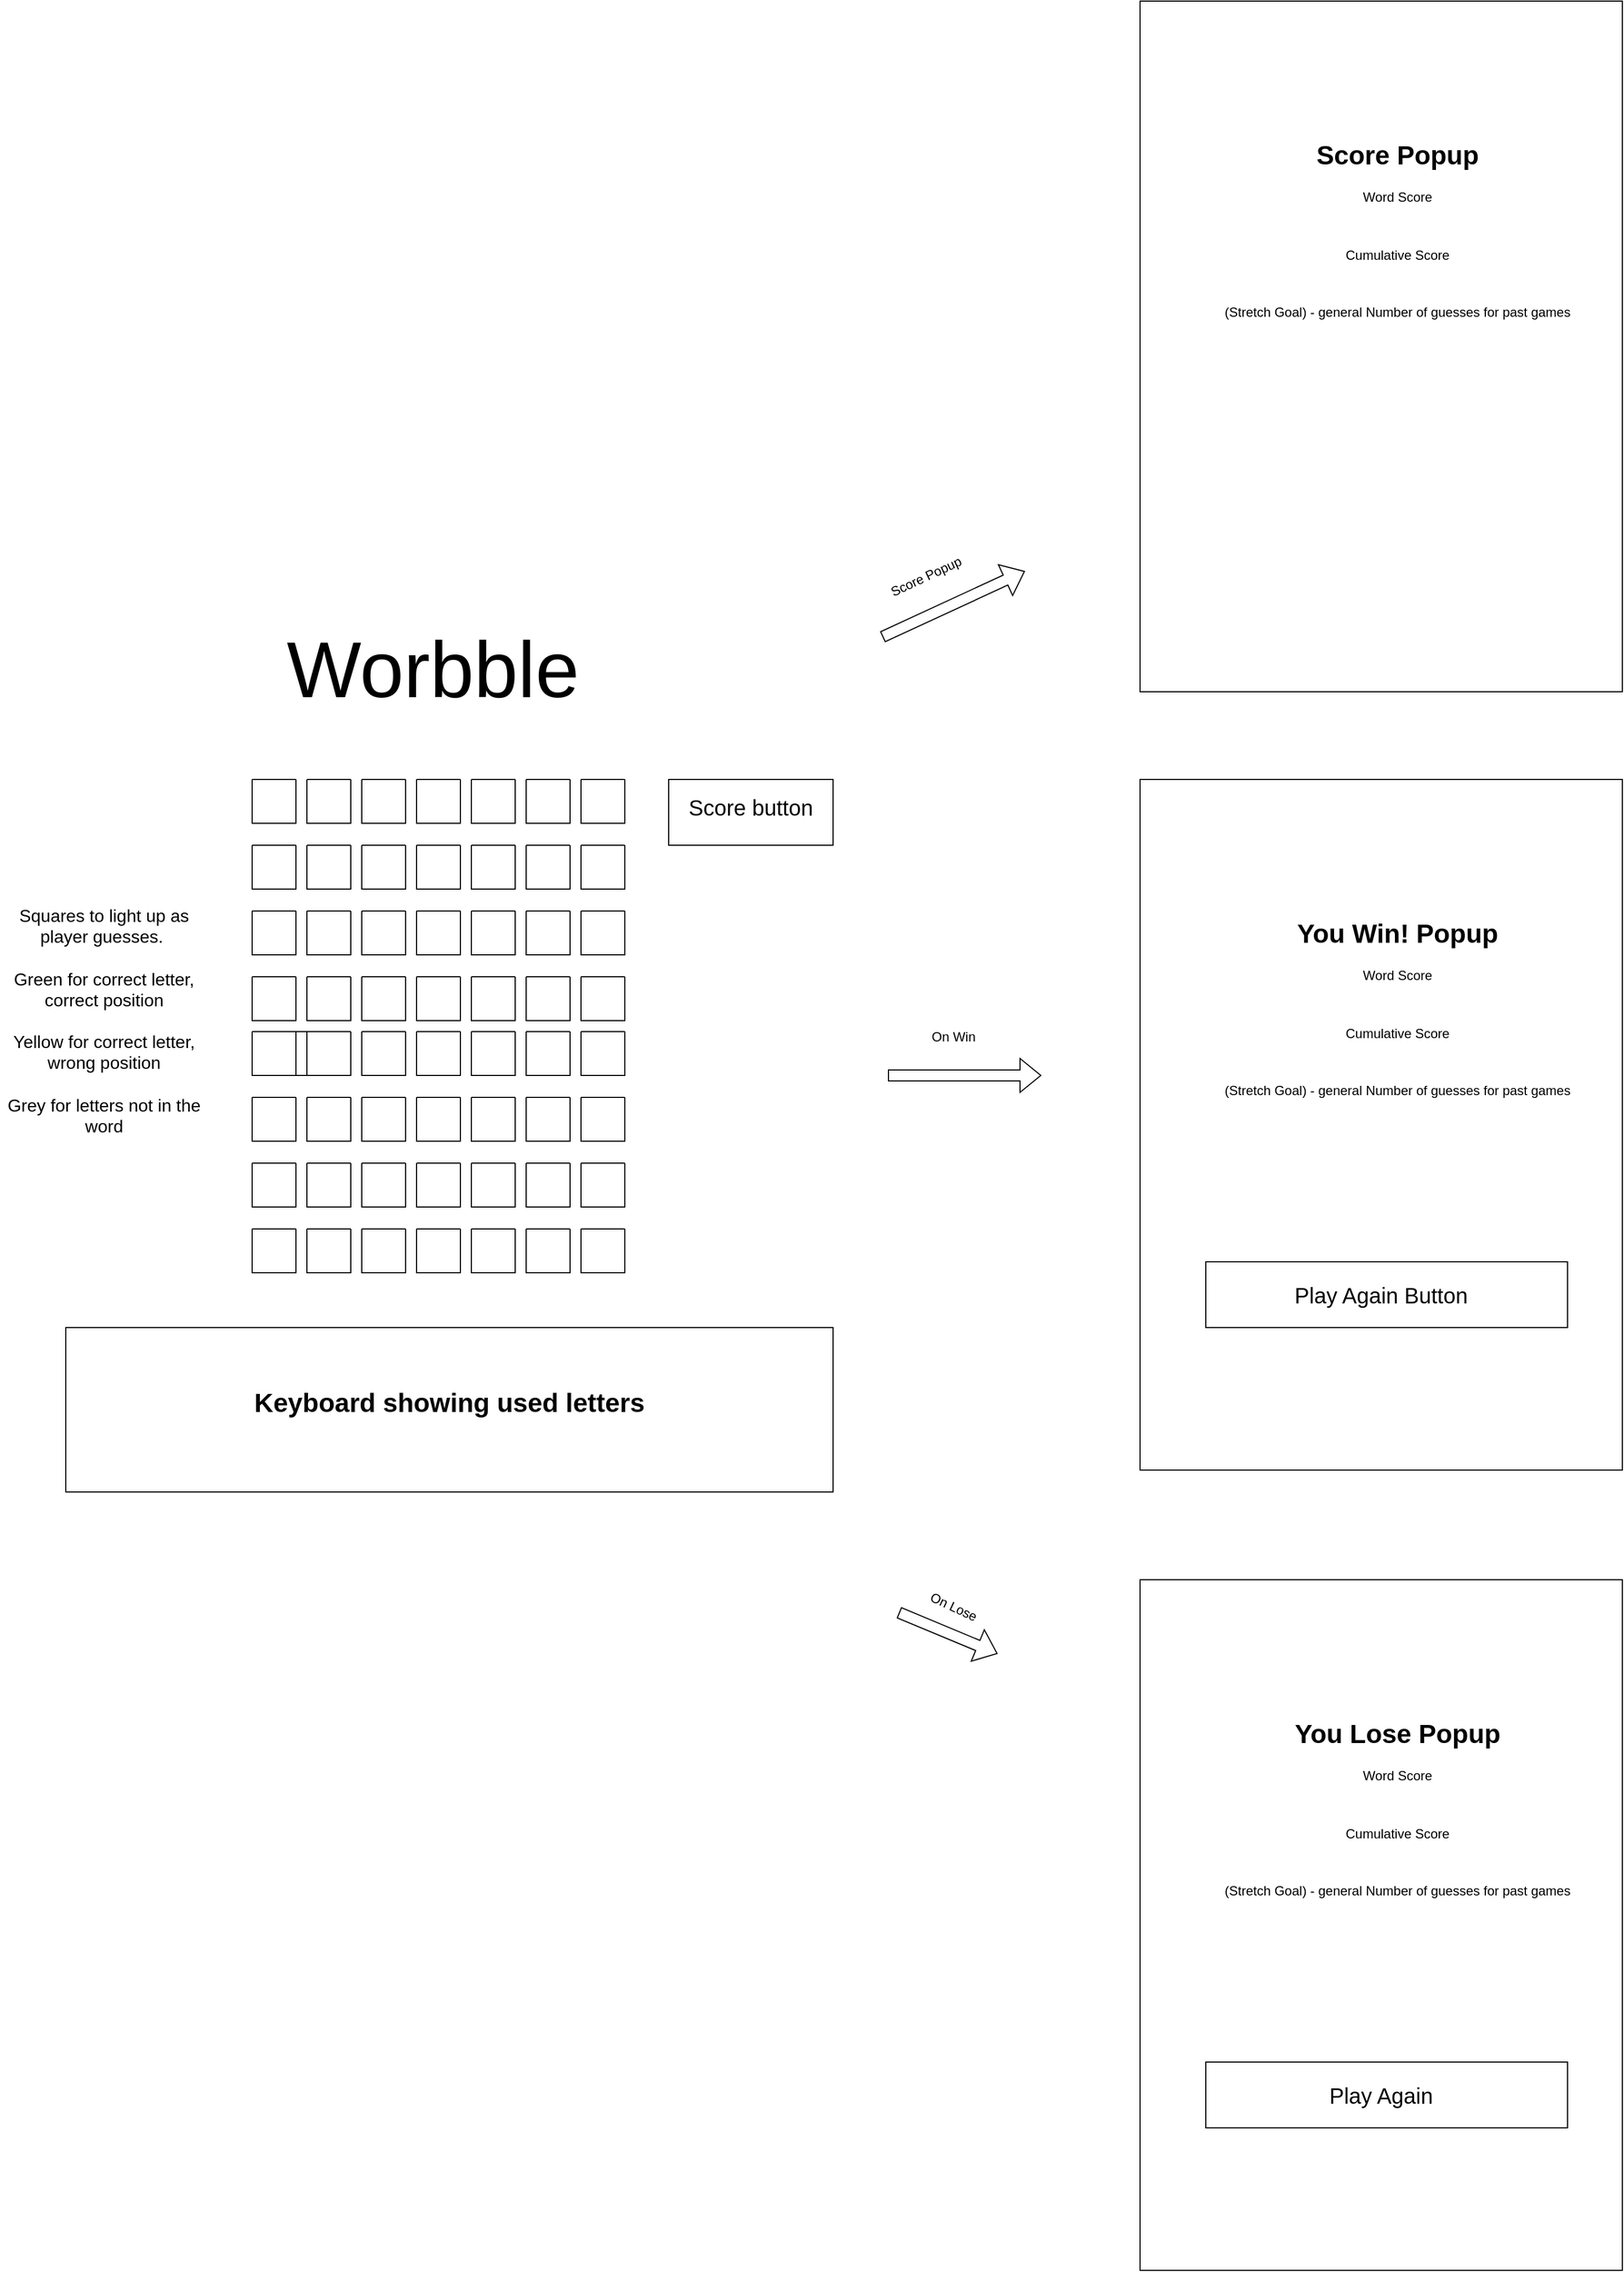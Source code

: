 <mxfile>
    <diagram name="Page-1" id="uUqCSn_Lq-EMmtzQwjFs">
        <mxGraphModel dx="866" dy="787" grid="1" gridSize="10" guides="1" tooltips="1" connect="1" arrows="1" fold="1" page="1" pageScale="1" pageWidth="3300" pageHeight="4681" math="0" shadow="0">
            <root>
                <mxCell id="0"/>
                <mxCell id="1" parent="0"/>
                <mxCell id="7fdUrXc_mTo3HhQvjROb-1" value="" style="swimlane;startSize=0;" parent="1" vertex="1">
                    <mxGeometry x="500" y="1160" width="40" height="40" as="geometry"/>
                </mxCell>
                <mxCell id="7fdUrXc_mTo3HhQvjROb-2" value="" style="swimlane;startSize=0;" parent="1" vertex="1">
                    <mxGeometry x="500" y="1160" width="40" height="40" as="geometry"/>
                </mxCell>
                <mxCell id="7fdUrXc_mTo3HhQvjROb-7" value="" style="swimlane;startSize=0;" parent="1" vertex="1">
                    <mxGeometry x="600" y="1160" width="40" height="40" as="geometry"/>
                </mxCell>
                <mxCell id="7fdUrXc_mTo3HhQvjROb-8" value="" style="swimlane;startSize=0;" parent="1" vertex="1">
                    <mxGeometry x="550" y="1160" width="40" height="40" as="geometry"/>
                </mxCell>
                <mxCell id="7fdUrXc_mTo3HhQvjROb-14" value="" style="swimlane;startSize=0;" parent="1" vertex="1">
                    <mxGeometry x="500" y="1160" width="40" height="40" as="geometry"/>
                </mxCell>
                <mxCell id="7fdUrXc_mTo3HhQvjROb-15" value="" style="swimlane;startSize=0;" parent="1" vertex="1">
                    <mxGeometry x="500" y="1160" width="40" height="40" as="geometry"/>
                </mxCell>
                <mxCell id="7fdUrXc_mTo3HhQvjROb-16" value="" style="swimlane;startSize=0;" parent="1" vertex="1">
                    <mxGeometry x="600" y="1160" width="40" height="40" as="geometry"/>
                </mxCell>
                <mxCell id="7fdUrXc_mTo3HhQvjROb-17" value="" style="swimlane;startSize=0;" parent="1" vertex="1">
                    <mxGeometry x="550" y="1160" width="40" height="40" as="geometry"/>
                </mxCell>
                <mxCell id="7fdUrXc_mTo3HhQvjROb-18" value="" style="swimlane;startSize=0;" parent="1" vertex="1">
                    <mxGeometry x="650" y="1160" width="40" height="40" as="geometry"/>
                </mxCell>
                <mxCell id="7fdUrXc_mTo3HhQvjROb-19" value="" style="swimlane;startSize=0;" parent="1" vertex="1">
                    <mxGeometry x="650" y="1160" width="40" height="40" as="geometry"/>
                </mxCell>
                <mxCell id="7fdUrXc_mTo3HhQvjROb-20" value="" style="swimlane;startSize=0;" parent="1" vertex="1">
                    <mxGeometry x="750" y="1160" width="40" height="40" as="geometry"/>
                </mxCell>
                <mxCell id="7fdUrXc_mTo3HhQvjROb-21" value="" style="swimlane;startSize=0;" parent="1" vertex="1">
                    <mxGeometry x="700" y="1160" width="40" height="40" as="geometry"/>
                </mxCell>
                <mxCell id="7fdUrXc_mTo3HhQvjROb-24" value="" style="swimlane;startSize=0;" parent="1" vertex="1">
                    <mxGeometry x="500" y="1160" width="40" height="40" as="geometry"/>
                </mxCell>
                <mxCell id="7fdUrXc_mTo3HhQvjROb-25" value="" style="swimlane;startSize=0;" parent="1" vertex="1">
                    <mxGeometry x="500" y="1160" width="40" height="40" as="geometry"/>
                </mxCell>
                <mxCell id="7fdUrXc_mTo3HhQvjROb-26" value="" style="swimlane;startSize=0;" parent="1" vertex="1">
                    <mxGeometry x="600" y="1160" width="40" height="40" as="geometry"/>
                </mxCell>
                <mxCell id="7fdUrXc_mTo3HhQvjROb-27" value="" style="swimlane;startSize=0;" parent="1" vertex="1">
                    <mxGeometry x="550" y="1160" width="40" height="40" as="geometry"/>
                </mxCell>
                <mxCell id="7fdUrXc_mTo3HhQvjROb-28" value="" style="swimlane;startSize=0;" parent="1" vertex="1">
                    <mxGeometry x="500" y="1160" width="40" height="40" as="geometry"/>
                </mxCell>
                <mxCell id="7fdUrXc_mTo3HhQvjROb-29" value="" style="swimlane;startSize=0;" parent="1" vertex="1">
                    <mxGeometry x="500" y="1160" width="40" height="40" as="geometry"/>
                </mxCell>
                <mxCell id="7fdUrXc_mTo3HhQvjROb-30" value="" style="swimlane;startSize=0;" parent="1" vertex="1">
                    <mxGeometry x="600" y="1160" width="40" height="40" as="geometry"/>
                </mxCell>
                <mxCell id="7fdUrXc_mTo3HhQvjROb-31" value="" style="swimlane;startSize=0;" parent="1" vertex="1">
                    <mxGeometry x="550" y="1160" width="40" height="40" as="geometry"/>
                </mxCell>
                <mxCell id="7fdUrXc_mTo3HhQvjROb-32" value="" style="swimlane;startSize=0;" parent="1" vertex="1">
                    <mxGeometry x="650" y="1160" width="40" height="40" as="geometry"/>
                </mxCell>
                <mxCell id="7fdUrXc_mTo3HhQvjROb-33" value="" style="swimlane;startSize=0;" parent="1" vertex="1">
                    <mxGeometry x="650" y="1160" width="40" height="40" as="geometry"/>
                </mxCell>
                <mxCell id="7fdUrXc_mTo3HhQvjROb-34" value="" style="swimlane;startSize=0;" parent="1" vertex="1">
                    <mxGeometry x="750" y="1160" width="40" height="40" as="geometry"/>
                </mxCell>
                <mxCell id="7fdUrXc_mTo3HhQvjROb-35" value="" style="swimlane;startSize=0;" parent="1" vertex="1">
                    <mxGeometry x="700" y="1160" width="40" height="40" as="geometry"/>
                </mxCell>
                <mxCell id="7fdUrXc_mTo3HhQvjROb-37" value="" style="swimlane;startSize=0;" parent="1" vertex="1">
                    <mxGeometry x="800" y="1160" width="40" height="40" as="geometry"/>
                </mxCell>
                <mxCell id="7fdUrXc_mTo3HhQvjROb-38" value="" style="swimlane;startSize=0;" parent="1" vertex="1">
                    <mxGeometry x="500" y="1220" width="40" height="40" as="geometry"/>
                </mxCell>
                <mxCell id="7fdUrXc_mTo3HhQvjROb-39" value="" style="swimlane;startSize=0;" parent="1" vertex="1">
                    <mxGeometry x="500" y="1220" width="40" height="40" as="geometry"/>
                </mxCell>
                <mxCell id="7fdUrXc_mTo3HhQvjROb-40" value="" style="swimlane;startSize=0;" parent="1" vertex="1">
                    <mxGeometry x="600" y="1220" width="40" height="40" as="geometry"/>
                </mxCell>
                <mxCell id="7fdUrXc_mTo3HhQvjROb-41" value="" style="swimlane;startSize=0;" parent="1" vertex="1">
                    <mxGeometry x="550" y="1220" width="40" height="40" as="geometry"/>
                </mxCell>
                <mxCell id="7fdUrXc_mTo3HhQvjROb-42" value="" style="swimlane;startSize=0;" parent="1" vertex="1">
                    <mxGeometry x="500" y="1220" width="40" height="40" as="geometry"/>
                </mxCell>
                <mxCell id="7fdUrXc_mTo3HhQvjROb-43" value="" style="swimlane;startSize=0;" parent="1" vertex="1">
                    <mxGeometry x="500" y="1220" width="40" height="40" as="geometry"/>
                </mxCell>
                <mxCell id="7fdUrXc_mTo3HhQvjROb-44" value="" style="swimlane;startSize=0;" parent="1" vertex="1">
                    <mxGeometry x="600" y="1220" width="40" height="40" as="geometry"/>
                </mxCell>
                <mxCell id="7fdUrXc_mTo3HhQvjROb-45" value="" style="swimlane;startSize=0;" parent="1" vertex="1">
                    <mxGeometry x="550" y="1220" width="40" height="40" as="geometry"/>
                </mxCell>
                <mxCell id="7fdUrXc_mTo3HhQvjROb-46" value="" style="swimlane;startSize=0;" parent="1" vertex="1">
                    <mxGeometry x="650" y="1220" width="40" height="40" as="geometry"/>
                </mxCell>
                <mxCell id="7fdUrXc_mTo3HhQvjROb-47" value="" style="swimlane;startSize=0;" parent="1" vertex="1">
                    <mxGeometry x="650" y="1220" width="40" height="40" as="geometry"/>
                </mxCell>
                <mxCell id="7fdUrXc_mTo3HhQvjROb-48" value="" style="swimlane;startSize=0;" parent="1" vertex="1">
                    <mxGeometry x="750" y="1220" width="40" height="40" as="geometry"/>
                </mxCell>
                <mxCell id="7fdUrXc_mTo3HhQvjROb-49" value="" style="swimlane;startSize=0;" parent="1" vertex="1">
                    <mxGeometry x="700" y="1220" width="40" height="40" as="geometry"/>
                </mxCell>
                <mxCell id="7fdUrXc_mTo3HhQvjROb-50" value="" style="swimlane;startSize=0;" parent="1" vertex="1">
                    <mxGeometry x="500" y="1220" width="40" height="40" as="geometry"/>
                </mxCell>
                <mxCell id="7fdUrXc_mTo3HhQvjROb-51" value="" style="swimlane;startSize=0;" parent="1" vertex="1">
                    <mxGeometry x="500" y="1220" width="40" height="40" as="geometry"/>
                </mxCell>
                <mxCell id="7fdUrXc_mTo3HhQvjROb-52" value="" style="swimlane;startSize=0;" parent="1" vertex="1">
                    <mxGeometry x="600" y="1220" width="40" height="40" as="geometry"/>
                </mxCell>
                <mxCell id="7fdUrXc_mTo3HhQvjROb-53" value="" style="swimlane;startSize=0;" parent="1" vertex="1">
                    <mxGeometry x="550" y="1220" width="40" height="40" as="geometry"/>
                </mxCell>
                <mxCell id="7fdUrXc_mTo3HhQvjROb-54" value="" style="swimlane;startSize=0;" parent="1" vertex="1">
                    <mxGeometry x="500" y="1220" width="40" height="40" as="geometry"/>
                </mxCell>
                <mxCell id="7fdUrXc_mTo3HhQvjROb-55" value="" style="swimlane;startSize=0;" parent="1" vertex="1">
                    <mxGeometry x="500" y="1220" width="40" height="40" as="geometry"/>
                </mxCell>
                <mxCell id="7fdUrXc_mTo3HhQvjROb-56" value="" style="swimlane;startSize=0;" parent="1" vertex="1">
                    <mxGeometry x="600" y="1220" width="40" height="40" as="geometry"/>
                </mxCell>
                <mxCell id="7fdUrXc_mTo3HhQvjROb-57" value="" style="swimlane;startSize=0;" parent="1" vertex="1">
                    <mxGeometry x="550" y="1220" width="40" height="40" as="geometry"/>
                </mxCell>
                <mxCell id="7fdUrXc_mTo3HhQvjROb-58" value="" style="swimlane;startSize=0;" parent="1" vertex="1">
                    <mxGeometry x="650" y="1220" width="40" height="40" as="geometry"/>
                </mxCell>
                <mxCell id="7fdUrXc_mTo3HhQvjROb-59" value="" style="swimlane;startSize=0;" parent="1" vertex="1">
                    <mxGeometry x="650" y="1220" width="40" height="40" as="geometry"/>
                </mxCell>
                <mxCell id="7fdUrXc_mTo3HhQvjROb-60" value="" style="swimlane;startSize=0;" parent="1" vertex="1">
                    <mxGeometry x="750" y="1220" width="40" height="40" as="geometry"/>
                </mxCell>
                <mxCell id="7fdUrXc_mTo3HhQvjROb-61" value="" style="swimlane;startSize=0;" parent="1" vertex="1">
                    <mxGeometry x="700" y="1220" width="40" height="40" as="geometry"/>
                </mxCell>
                <mxCell id="7fdUrXc_mTo3HhQvjROb-62" value="" style="swimlane;startSize=0;" parent="1" vertex="1">
                    <mxGeometry x="800" y="1220" width="40" height="40" as="geometry"/>
                </mxCell>
                <mxCell id="7fdUrXc_mTo3HhQvjROb-63" value="&lt;font style=&quot;font-size: 72px;&quot;&gt;Worbble&lt;/font&gt;" style="text;html=1;align=center;verticalAlign=middle;whiteSpace=wrap;rounded=0;" parent="1" vertex="1">
                    <mxGeometry x="455" y="1020" width="420" height="80" as="geometry"/>
                </mxCell>
                <mxCell id="7fdUrXc_mTo3HhQvjROb-65" value="" style="swimlane;startSize=0;" parent="1" vertex="1">
                    <mxGeometry x="500" y="1280" width="40" height="40" as="geometry"/>
                </mxCell>
                <mxCell id="7fdUrXc_mTo3HhQvjROb-66" value="" style="swimlane;startSize=0;" parent="1" vertex="1">
                    <mxGeometry x="500" y="1280" width="40" height="40" as="geometry"/>
                </mxCell>
                <mxCell id="7fdUrXc_mTo3HhQvjROb-67" value="" style="swimlane;startSize=0;" parent="1" vertex="1">
                    <mxGeometry x="600" y="1280" width="40" height="40" as="geometry"/>
                </mxCell>
                <mxCell id="7fdUrXc_mTo3HhQvjROb-68" value="" style="swimlane;startSize=0;" parent="1" vertex="1">
                    <mxGeometry x="550" y="1280" width="40" height="40" as="geometry"/>
                </mxCell>
                <mxCell id="7fdUrXc_mTo3HhQvjROb-69" value="" style="swimlane;startSize=0;" parent="1" vertex="1">
                    <mxGeometry x="500" y="1280" width="40" height="40" as="geometry"/>
                </mxCell>
                <mxCell id="7fdUrXc_mTo3HhQvjROb-70" value="" style="swimlane;startSize=0;" parent="1" vertex="1">
                    <mxGeometry x="500" y="1280" width="40" height="40" as="geometry"/>
                </mxCell>
                <mxCell id="7fdUrXc_mTo3HhQvjROb-71" value="" style="swimlane;startSize=0;" parent="1" vertex="1">
                    <mxGeometry x="600" y="1280" width="40" height="40" as="geometry"/>
                </mxCell>
                <mxCell id="7fdUrXc_mTo3HhQvjROb-72" value="" style="swimlane;startSize=0;" parent="1" vertex="1">
                    <mxGeometry x="550" y="1280" width="40" height="40" as="geometry"/>
                </mxCell>
                <mxCell id="7fdUrXc_mTo3HhQvjROb-73" value="" style="swimlane;startSize=0;" parent="1" vertex="1">
                    <mxGeometry x="650" y="1280" width="40" height="40" as="geometry"/>
                </mxCell>
                <mxCell id="7fdUrXc_mTo3HhQvjROb-74" value="" style="swimlane;startSize=0;" parent="1" vertex="1">
                    <mxGeometry x="650" y="1280" width="40" height="40" as="geometry"/>
                </mxCell>
                <mxCell id="7fdUrXc_mTo3HhQvjROb-75" value="" style="swimlane;startSize=0;" parent="1" vertex="1">
                    <mxGeometry x="750" y="1280" width="40" height="40" as="geometry"/>
                </mxCell>
                <mxCell id="7fdUrXc_mTo3HhQvjROb-76" value="" style="swimlane;startSize=0;" parent="1" vertex="1">
                    <mxGeometry x="700" y="1280" width="40" height="40" as="geometry"/>
                </mxCell>
                <mxCell id="7fdUrXc_mTo3HhQvjROb-77" value="" style="swimlane;startSize=0;" parent="1" vertex="1">
                    <mxGeometry x="500" y="1280" width="40" height="40" as="geometry"/>
                </mxCell>
                <mxCell id="7fdUrXc_mTo3HhQvjROb-78" value="" style="swimlane;startSize=0;" parent="1" vertex="1">
                    <mxGeometry x="500" y="1280" width="40" height="40" as="geometry"/>
                </mxCell>
                <mxCell id="7fdUrXc_mTo3HhQvjROb-79" value="" style="swimlane;startSize=0;" parent="1" vertex="1">
                    <mxGeometry x="600" y="1280" width="40" height="40" as="geometry"/>
                </mxCell>
                <mxCell id="7fdUrXc_mTo3HhQvjROb-80" value="" style="swimlane;startSize=0;" parent="1" vertex="1">
                    <mxGeometry x="550" y="1280" width="40" height="40" as="geometry"/>
                </mxCell>
                <mxCell id="7fdUrXc_mTo3HhQvjROb-81" value="" style="swimlane;startSize=0;" parent="1" vertex="1">
                    <mxGeometry x="500" y="1280" width="40" height="40" as="geometry"/>
                </mxCell>
                <mxCell id="7fdUrXc_mTo3HhQvjROb-82" value="" style="swimlane;startSize=0;" parent="1" vertex="1">
                    <mxGeometry x="500" y="1280" width="40" height="40" as="geometry"/>
                </mxCell>
                <mxCell id="7fdUrXc_mTo3HhQvjROb-83" value="" style="swimlane;startSize=0;" parent="1" vertex="1">
                    <mxGeometry x="600" y="1280" width="40" height="40" as="geometry"/>
                </mxCell>
                <mxCell id="7fdUrXc_mTo3HhQvjROb-84" value="" style="swimlane;startSize=0;" parent="1" vertex="1">
                    <mxGeometry x="550" y="1280" width="40" height="40" as="geometry"/>
                </mxCell>
                <mxCell id="7fdUrXc_mTo3HhQvjROb-85" value="" style="swimlane;startSize=0;" parent="1" vertex="1">
                    <mxGeometry x="650" y="1280" width="40" height="40" as="geometry"/>
                </mxCell>
                <mxCell id="7fdUrXc_mTo3HhQvjROb-86" value="" style="swimlane;startSize=0;" parent="1" vertex="1">
                    <mxGeometry x="650" y="1280" width="40" height="40" as="geometry"/>
                </mxCell>
                <mxCell id="7fdUrXc_mTo3HhQvjROb-87" value="" style="swimlane;startSize=0;" parent="1" vertex="1">
                    <mxGeometry x="750" y="1280" width="40" height="40" as="geometry"/>
                </mxCell>
                <mxCell id="7fdUrXc_mTo3HhQvjROb-88" value="" style="swimlane;startSize=0;" parent="1" vertex="1">
                    <mxGeometry x="700" y="1280" width="40" height="40" as="geometry"/>
                </mxCell>
                <mxCell id="7fdUrXc_mTo3HhQvjROb-89" value="" style="swimlane;startSize=0;" parent="1" vertex="1">
                    <mxGeometry x="800" y="1280" width="40" height="40" as="geometry"/>
                </mxCell>
                <mxCell id="7fdUrXc_mTo3HhQvjROb-90" value="" style="swimlane;startSize=0;" parent="1" vertex="1">
                    <mxGeometry x="500" y="1340" width="40" height="40" as="geometry"/>
                </mxCell>
                <mxCell id="7fdUrXc_mTo3HhQvjROb-91" value="" style="swimlane;startSize=0;" parent="1" vertex="1">
                    <mxGeometry x="500" y="1340" width="40" height="40" as="geometry"/>
                </mxCell>
                <mxCell id="7fdUrXc_mTo3HhQvjROb-92" value="" style="swimlane;startSize=0;" parent="1" vertex="1">
                    <mxGeometry x="600" y="1340" width="40" height="40" as="geometry"/>
                </mxCell>
                <mxCell id="7fdUrXc_mTo3HhQvjROb-93" value="" style="swimlane;startSize=0;" parent="1" vertex="1">
                    <mxGeometry x="550" y="1340" width="40" height="40" as="geometry"/>
                </mxCell>
                <mxCell id="7fdUrXc_mTo3HhQvjROb-94" value="" style="swimlane;startSize=0;" parent="1" vertex="1">
                    <mxGeometry x="500" y="1340" width="40" height="40" as="geometry"/>
                </mxCell>
                <mxCell id="7fdUrXc_mTo3HhQvjROb-95" value="" style="swimlane;startSize=0;" parent="1" vertex="1">
                    <mxGeometry x="500" y="1340" width="40" height="40" as="geometry"/>
                </mxCell>
                <mxCell id="7fdUrXc_mTo3HhQvjROb-96" value="" style="swimlane;startSize=0;" parent="1" vertex="1">
                    <mxGeometry x="600" y="1340" width="40" height="40" as="geometry"/>
                </mxCell>
                <mxCell id="7fdUrXc_mTo3HhQvjROb-97" value="" style="swimlane;startSize=0;" parent="1" vertex="1">
                    <mxGeometry x="550" y="1340" width="40" height="40" as="geometry"/>
                </mxCell>
                <mxCell id="7fdUrXc_mTo3HhQvjROb-98" value="" style="swimlane;startSize=0;" parent="1" vertex="1">
                    <mxGeometry x="650" y="1340" width="40" height="40" as="geometry"/>
                </mxCell>
                <mxCell id="7fdUrXc_mTo3HhQvjROb-99" value="" style="swimlane;startSize=0;" parent="1" vertex="1">
                    <mxGeometry x="650" y="1340" width="40" height="40" as="geometry"/>
                </mxCell>
                <mxCell id="7fdUrXc_mTo3HhQvjROb-100" value="" style="swimlane;startSize=0;" parent="1" vertex="1">
                    <mxGeometry x="750" y="1340" width="40" height="40" as="geometry"/>
                </mxCell>
                <mxCell id="7fdUrXc_mTo3HhQvjROb-101" value="" style="swimlane;startSize=0;" parent="1" vertex="1">
                    <mxGeometry x="700" y="1340" width="40" height="40" as="geometry"/>
                </mxCell>
                <mxCell id="7fdUrXc_mTo3HhQvjROb-102" value="" style="swimlane;startSize=0;" parent="1" vertex="1">
                    <mxGeometry x="500" y="1340" width="40" height="40" as="geometry"/>
                </mxCell>
                <mxCell id="7fdUrXc_mTo3HhQvjROb-103" value="" style="swimlane;startSize=0;" parent="1" vertex="1">
                    <mxGeometry x="500" y="1340" width="40" height="40" as="geometry"/>
                </mxCell>
                <mxCell id="7fdUrXc_mTo3HhQvjROb-104" value="" style="swimlane;startSize=0;" parent="1" vertex="1">
                    <mxGeometry x="600" y="1340" width="40" height="40" as="geometry"/>
                </mxCell>
                <mxCell id="7fdUrXc_mTo3HhQvjROb-105" value="" style="swimlane;startSize=0;" parent="1" vertex="1">
                    <mxGeometry x="550" y="1340" width="40" height="40" as="geometry"/>
                </mxCell>
                <mxCell id="7fdUrXc_mTo3HhQvjROb-106" value="" style="swimlane;startSize=0;" parent="1" vertex="1">
                    <mxGeometry x="500" y="1340" width="40" height="40" as="geometry"/>
                </mxCell>
                <mxCell id="7fdUrXc_mTo3HhQvjROb-107" value="" style="swimlane;startSize=0;" parent="1" vertex="1">
                    <mxGeometry x="500" y="1340" width="40" height="40" as="geometry"/>
                </mxCell>
                <mxCell id="7fdUrXc_mTo3HhQvjROb-108" value="" style="swimlane;startSize=0;" parent="1" vertex="1">
                    <mxGeometry x="600" y="1340" width="40" height="40" as="geometry"/>
                </mxCell>
                <mxCell id="7fdUrXc_mTo3HhQvjROb-109" value="" style="swimlane;startSize=0;" parent="1" vertex="1">
                    <mxGeometry x="550" y="1340" width="40" height="40" as="geometry"/>
                </mxCell>
                <mxCell id="7fdUrXc_mTo3HhQvjROb-110" value="" style="swimlane;startSize=0;" parent="1" vertex="1">
                    <mxGeometry x="650" y="1340" width="40" height="40" as="geometry"/>
                </mxCell>
                <mxCell id="7fdUrXc_mTo3HhQvjROb-111" value="" style="swimlane;startSize=0;" parent="1" vertex="1">
                    <mxGeometry x="650" y="1340" width="40" height="40" as="geometry"/>
                </mxCell>
                <mxCell id="7fdUrXc_mTo3HhQvjROb-112" value="" style="swimlane;startSize=0;" parent="1" vertex="1">
                    <mxGeometry x="750" y="1340" width="40" height="40" as="geometry"/>
                </mxCell>
                <mxCell id="7fdUrXc_mTo3HhQvjROb-113" value="" style="swimlane;startSize=0;" parent="1" vertex="1">
                    <mxGeometry x="700" y="1340" width="40" height="40" as="geometry"/>
                </mxCell>
                <mxCell id="7fdUrXc_mTo3HhQvjROb-114" value="" style="swimlane;startSize=0;" parent="1" vertex="1">
                    <mxGeometry x="800" y="1340" width="40" height="40" as="geometry"/>
                </mxCell>
                <mxCell id="7fdUrXc_mTo3HhQvjROb-418" value="" style="swimlane;startSize=0;" parent="1" vertex="1">
                    <mxGeometry x="500" y="1160" width="40" height="40" as="geometry"/>
                </mxCell>
                <mxCell id="7fdUrXc_mTo3HhQvjROb-419" value="" style="swimlane;startSize=0;" parent="1" vertex="1">
                    <mxGeometry x="500" y="1160" width="40" height="40" as="geometry"/>
                </mxCell>
                <mxCell id="7fdUrXc_mTo3HhQvjROb-420" value="" style="swimlane;startSize=0;" parent="1" vertex="1">
                    <mxGeometry x="600" y="1160" width="40" height="40" as="geometry"/>
                </mxCell>
                <mxCell id="7fdUrXc_mTo3HhQvjROb-421" value="" style="swimlane;startSize=0;" parent="1" vertex="1">
                    <mxGeometry x="550" y="1160" width="40" height="40" as="geometry"/>
                </mxCell>
                <mxCell id="7fdUrXc_mTo3HhQvjROb-422" value="" style="swimlane;startSize=0;" parent="1" vertex="1">
                    <mxGeometry x="500" y="1160" width="40" height="40" as="geometry"/>
                </mxCell>
                <mxCell id="7fdUrXc_mTo3HhQvjROb-423" value="" style="swimlane;startSize=0;" parent="1" vertex="1">
                    <mxGeometry x="500" y="1160" width="40" height="40" as="geometry"/>
                </mxCell>
                <mxCell id="7fdUrXc_mTo3HhQvjROb-424" value="" style="swimlane;startSize=0;" parent="1" vertex="1">
                    <mxGeometry x="600" y="1160" width="40" height="40" as="geometry"/>
                </mxCell>
                <mxCell id="7fdUrXc_mTo3HhQvjROb-425" value="" style="swimlane;startSize=0;" parent="1" vertex="1">
                    <mxGeometry x="550" y="1160" width="40" height="40" as="geometry"/>
                </mxCell>
                <mxCell id="7fdUrXc_mTo3HhQvjROb-426" value="" style="swimlane;startSize=0;" parent="1" vertex="1">
                    <mxGeometry x="650" y="1160" width="40" height="40" as="geometry"/>
                </mxCell>
                <mxCell id="7fdUrXc_mTo3HhQvjROb-427" value="" style="swimlane;startSize=0;" parent="1" vertex="1">
                    <mxGeometry x="650" y="1160" width="40" height="40" as="geometry"/>
                </mxCell>
                <mxCell id="7fdUrXc_mTo3HhQvjROb-428" value="" style="swimlane;startSize=0;" parent="1" vertex="1">
                    <mxGeometry x="750" y="1160" width="40" height="40" as="geometry"/>
                </mxCell>
                <mxCell id="7fdUrXc_mTo3HhQvjROb-429" value="" style="swimlane;startSize=0;" parent="1" vertex="1">
                    <mxGeometry x="700" y="1160" width="40" height="40" as="geometry"/>
                </mxCell>
                <mxCell id="7fdUrXc_mTo3HhQvjROb-430" value="" style="swimlane;startSize=0;" parent="1" vertex="1">
                    <mxGeometry x="500" y="1160" width="40" height="40" as="geometry"/>
                </mxCell>
                <mxCell id="7fdUrXc_mTo3HhQvjROb-431" value="" style="swimlane;startSize=0;" parent="1" vertex="1">
                    <mxGeometry x="500" y="1160" width="40" height="40" as="geometry"/>
                </mxCell>
                <mxCell id="7fdUrXc_mTo3HhQvjROb-432" value="" style="swimlane;startSize=0;" parent="1" vertex="1">
                    <mxGeometry x="600" y="1160" width="40" height="40" as="geometry"/>
                </mxCell>
                <mxCell id="7fdUrXc_mTo3HhQvjROb-433" value="" style="swimlane;startSize=0;" parent="1" vertex="1">
                    <mxGeometry x="550" y="1160" width="40" height="40" as="geometry"/>
                </mxCell>
                <mxCell id="7fdUrXc_mTo3HhQvjROb-434" value="" style="swimlane;startSize=0;" parent="1" vertex="1">
                    <mxGeometry x="500" y="1160" width="40" height="40" as="geometry"/>
                </mxCell>
                <mxCell id="7fdUrXc_mTo3HhQvjROb-435" value="" style="swimlane;startSize=0;" parent="1" vertex="1">
                    <mxGeometry x="500" y="1160" width="40" height="40" as="geometry"/>
                </mxCell>
                <mxCell id="7fdUrXc_mTo3HhQvjROb-436" value="" style="swimlane;startSize=0;" parent="1" vertex="1">
                    <mxGeometry x="600" y="1160" width="40" height="40" as="geometry"/>
                </mxCell>
                <mxCell id="7fdUrXc_mTo3HhQvjROb-437" value="" style="swimlane;startSize=0;" parent="1" vertex="1">
                    <mxGeometry x="550" y="1160" width="40" height="40" as="geometry"/>
                </mxCell>
                <mxCell id="7fdUrXc_mTo3HhQvjROb-438" value="" style="swimlane;startSize=0;" parent="1" vertex="1">
                    <mxGeometry x="650" y="1160" width="40" height="40" as="geometry"/>
                </mxCell>
                <mxCell id="7fdUrXc_mTo3HhQvjROb-439" value="" style="swimlane;startSize=0;" parent="1" vertex="1">
                    <mxGeometry x="650" y="1160" width="40" height="40" as="geometry"/>
                </mxCell>
                <mxCell id="7fdUrXc_mTo3HhQvjROb-440" value="" style="swimlane;startSize=0;" parent="1" vertex="1">
                    <mxGeometry x="750" y="1160" width="40" height="40" as="geometry"/>
                </mxCell>
                <mxCell id="7fdUrXc_mTo3HhQvjROb-441" value="" style="swimlane;startSize=0;" parent="1" vertex="1">
                    <mxGeometry x="700" y="1160" width="40" height="40" as="geometry"/>
                </mxCell>
                <mxCell id="7fdUrXc_mTo3HhQvjROb-442" value="" style="swimlane;startSize=0;" parent="1" vertex="1">
                    <mxGeometry x="800" y="1160" width="40" height="40" as="geometry"/>
                </mxCell>
                <mxCell id="7fdUrXc_mTo3HhQvjROb-443" value="" style="swimlane;startSize=0;" parent="1" vertex="1">
                    <mxGeometry x="500" y="1220" width="40" height="40" as="geometry"/>
                </mxCell>
                <mxCell id="7fdUrXc_mTo3HhQvjROb-444" value="" style="swimlane;startSize=0;" parent="1" vertex="1">
                    <mxGeometry x="500" y="1220" width="40" height="40" as="geometry"/>
                </mxCell>
                <mxCell id="7fdUrXc_mTo3HhQvjROb-445" value="" style="swimlane;startSize=0;" parent="1" vertex="1">
                    <mxGeometry x="600" y="1220" width="40" height="40" as="geometry"/>
                </mxCell>
                <mxCell id="7fdUrXc_mTo3HhQvjROb-446" value="" style="swimlane;startSize=0;" parent="1" vertex="1">
                    <mxGeometry x="550" y="1220" width="40" height="40" as="geometry"/>
                </mxCell>
                <mxCell id="7fdUrXc_mTo3HhQvjROb-447" value="" style="swimlane;startSize=0;" parent="1" vertex="1">
                    <mxGeometry x="500" y="1220" width="40" height="40" as="geometry"/>
                </mxCell>
                <mxCell id="7fdUrXc_mTo3HhQvjROb-448" value="" style="swimlane;startSize=0;" parent="1" vertex="1">
                    <mxGeometry x="500" y="1220" width="40" height="40" as="geometry"/>
                </mxCell>
                <mxCell id="7fdUrXc_mTo3HhQvjROb-449" value="" style="swimlane;startSize=0;" parent="1" vertex="1">
                    <mxGeometry x="600" y="1220" width="40" height="40" as="geometry"/>
                </mxCell>
                <mxCell id="7fdUrXc_mTo3HhQvjROb-450" value="" style="swimlane;startSize=0;" parent="1" vertex="1">
                    <mxGeometry x="550" y="1220" width="40" height="40" as="geometry"/>
                </mxCell>
                <mxCell id="7fdUrXc_mTo3HhQvjROb-451" value="" style="swimlane;startSize=0;" parent="1" vertex="1">
                    <mxGeometry x="650" y="1220" width="40" height="40" as="geometry"/>
                </mxCell>
                <mxCell id="7fdUrXc_mTo3HhQvjROb-452" value="" style="swimlane;startSize=0;" parent="1" vertex="1">
                    <mxGeometry x="650" y="1220" width="40" height="40" as="geometry"/>
                </mxCell>
                <mxCell id="7fdUrXc_mTo3HhQvjROb-453" value="" style="swimlane;startSize=0;" parent="1" vertex="1">
                    <mxGeometry x="750" y="1220" width="40" height="40" as="geometry"/>
                </mxCell>
                <mxCell id="7fdUrXc_mTo3HhQvjROb-454" value="" style="swimlane;startSize=0;" parent="1" vertex="1">
                    <mxGeometry x="700" y="1220" width="40" height="40" as="geometry"/>
                </mxCell>
                <mxCell id="7fdUrXc_mTo3HhQvjROb-455" value="" style="swimlane;startSize=0;" parent="1" vertex="1">
                    <mxGeometry x="500" y="1220" width="40" height="40" as="geometry"/>
                </mxCell>
                <mxCell id="7fdUrXc_mTo3HhQvjROb-456" value="" style="swimlane;startSize=0;" parent="1" vertex="1">
                    <mxGeometry x="500" y="1220" width="40" height="40" as="geometry"/>
                </mxCell>
                <mxCell id="7fdUrXc_mTo3HhQvjROb-457" value="" style="swimlane;startSize=0;" parent="1" vertex="1">
                    <mxGeometry x="600" y="1220" width="40" height="40" as="geometry"/>
                </mxCell>
                <mxCell id="7fdUrXc_mTo3HhQvjROb-458" value="" style="swimlane;startSize=0;" parent="1" vertex="1">
                    <mxGeometry x="550" y="1220" width="40" height="40" as="geometry"/>
                </mxCell>
                <mxCell id="7fdUrXc_mTo3HhQvjROb-459" value="" style="swimlane;startSize=0;" parent="1" vertex="1">
                    <mxGeometry x="500" y="1220" width="40" height="40" as="geometry"/>
                </mxCell>
                <mxCell id="7fdUrXc_mTo3HhQvjROb-460" value="" style="swimlane;startSize=0;" parent="1" vertex="1">
                    <mxGeometry x="500" y="1220" width="40" height="40" as="geometry"/>
                </mxCell>
                <mxCell id="7fdUrXc_mTo3HhQvjROb-461" value="" style="swimlane;startSize=0;" parent="1" vertex="1">
                    <mxGeometry x="600" y="1220" width="40" height="40" as="geometry"/>
                </mxCell>
                <mxCell id="7fdUrXc_mTo3HhQvjROb-462" value="" style="swimlane;startSize=0;" parent="1" vertex="1">
                    <mxGeometry x="550" y="1220" width="40" height="40" as="geometry"/>
                </mxCell>
                <mxCell id="7fdUrXc_mTo3HhQvjROb-463" value="" style="swimlane;startSize=0;" parent="1" vertex="1">
                    <mxGeometry x="650" y="1220" width="40" height="40" as="geometry"/>
                </mxCell>
                <mxCell id="7fdUrXc_mTo3HhQvjROb-464" value="" style="swimlane;startSize=0;" parent="1" vertex="1">
                    <mxGeometry x="650" y="1220" width="40" height="40" as="geometry"/>
                </mxCell>
                <mxCell id="7fdUrXc_mTo3HhQvjROb-465" value="" style="swimlane;startSize=0;" parent="1" vertex="1">
                    <mxGeometry x="750" y="1220" width="40" height="40" as="geometry"/>
                </mxCell>
                <mxCell id="7fdUrXc_mTo3HhQvjROb-466" value="" style="swimlane;startSize=0;" parent="1" vertex="1">
                    <mxGeometry x="700" y="1220" width="40" height="40" as="geometry"/>
                </mxCell>
                <mxCell id="7fdUrXc_mTo3HhQvjROb-467" value="" style="swimlane;startSize=0;" parent="1" vertex="1">
                    <mxGeometry x="800" y="1220" width="40" height="40" as="geometry"/>
                </mxCell>
                <mxCell id="7fdUrXc_mTo3HhQvjROb-468" value="" style="swimlane;startSize=0;" parent="1" vertex="1">
                    <mxGeometry x="500" y="1280" width="40" height="40" as="geometry"/>
                </mxCell>
                <mxCell id="7fdUrXc_mTo3HhQvjROb-469" value="" style="swimlane;startSize=0;" parent="1" vertex="1">
                    <mxGeometry x="500" y="1280" width="40" height="40" as="geometry"/>
                </mxCell>
                <mxCell id="7fdUrXc_mTo3HhQvjROb-470" value="" style="swimlane;startSize=0;" parent="1" vertex="1">
                    <mxGeometry x="600" y="1280" width="40" height="40" as="geometry"/>
                </mxCell>
                <mxCell id="7fdUrXc_mTo3HhQvjROb-471" value="" style="swimlane;startSize=0;" parent="1" vertex="1">
                    <mxGeometry x="550" y="1280" width="40" height="40" as="geometry"/>
                </mxCell>
                <mxCell id="7fdUrXc_mTo3HhQvjROb-472" value="" style="swimlane;startSize=0;" parent="1" vertex="1">
                    <mxGeometry x="500" y="1280" width="40" height="40" as="geometry"/>
                </mxCell>
                <mxCell id="7fdUrXc_mTo3HhQvjROb-473" value="" style="swimlane;startSize=0;" parent="1" vertex="1">
                    <mxGeometry x="500" y="1280" width="40" height="40" as="geometry"/>
                </mxCell>
                <mxCell id="7fdUrXc_mTo3HhQvjROb-474" value="" style="swimlane;startSize=0;" parent="1" vertex="1">
                    <mxGeometry x="600" y="1280" width="40" height="40" as="geometry"/>
                </mxCell>
                <mxCell id="7fdUrXc_mTo3HhQvjROb-475" value="" style="swimlane;startSize=0;" parent="1" vertex="1">
                    <mxGeometry x="550" y="1280" width="40" height="40" as="geometry"/>
                </mxCell>
                <mxCell id="7fdUrXc_mTo3HhQvjROb-476" value="" style="swimlane;startSize=0;" parent="1" vertex="1">
                    <mxGeometry x="650" y="1280" width="40" height="40" as="geometry"/>
                </mxCell>
                <mxCell id="7fdUrXc_mTo3HhQvjROb-477" value="" style="swimlane;startSize=0;" parent="1" vertex="1">
                    <mxGeometry x="650" y="1280" width="40" height="40" as="geometry"/>
                </mxCell>
                <mxCell id="7fdUrXc_mTo3HhQvjROb-478" value="" style="swimlane;startSize=0;" parent="1" vertex="1">
                    <mxGeometry x="750" y="1280" width="40" height="40" as="geometry"/>
                </mxCell>
                <mxCell id="7fdUrXc_mTo3HhQvjROb-479" value="" style="swimlane;startSize=0;" parent="1" vertex="1">
                    <mxGeometry x="700" y="1280" width="40" height="40" as="geometry"/>
                </mxCell>
                <mxCell id="7fdUrXc_mTo3HhQvjROb-480" value="" style="swimlane;startSize=0;" parent="1" vertex="1">
                    <mxGeometry x="500" y="1280" width="40" height="40" as="geometry"/>
                </mxCell>
                <mxCell id="7fdUrXc_mTo3HhQvjROb-481" value="" style="swimlane;startSize=0;" parent="1" vertex="1">
                    <mxGeometry x="500" y="1280" width="40" height="40" as="geometry"/>
                </mxCell>
                <mxCell id="7fdUrXc_mTo3HhQvjROb-482" value="" style="swimlane;startSize=0;" parent="1" vertex="1">
                    <mxGeometry x="600" y="1280" width="40" height="40" as="geometry"/>
                </mxCell>
                <mxCell id="7fdUrXc_mTo3HhQvjROb-483" value="" style="swimlane;startSize=0;" parent="1" vertex="1">
                    <mxGeometry x="550" y="1280" width="40" height="40" as="geometry"/>
                </mxCell>
                <mxCell id="7fdUrXc_mTo3HhQvjROb-484" value="" style="swimlane;startSize=0;" parent="1" vertex="1">
                    <mxGeometry x="500" y="1280" width="40" height="40" as="geometry"/>
                </mxCell>
                <mxCell id="7fdUrXc_mTo3HhQvjROb-485" value="" style="swimlane;startSize=0;" parent="1" vertex="1">
                    <mxGeometry x="500" y="1280" width="40" height="40" as="geometry"/>
                </mxCell>
                <mxCell id="7fdUrXc_mTo3HhQvjROb-486" value="" style="swimlane;startSize=0;" parent="1" vertex="1">
                    <mxGeometry x="600" y="1280" width="40" height="40" as="geometry"/>
                </mxCell>
                <mxCell id="7fdUrXc_mTo3HhQvjROb-487" value="" style="swimlane;startSize=0;" parent="1" vertex="1">
                    <mxGeometry x="550" y="1280" width="40" height="40" as="geometry"/>
                </mxCell>
                <mxCell id="7fdUrXc_mTo3HhQvjROb-488" value="" style="swimlane;startSize=0;" parent="1" vertex="1">
                    <mxGeometry x="650" y="1280" width="40" height="40" as="geometry"/>
                </mxCell>
                <mxCell id="7fdUrXc_mTo3HhQvjROb-489" value="" style="swimlane;startSize=0;" parent="1" vertex="1">
                    <mxGeometry x="650" y="1280" width="40" height="40" as="geometry"/>
                </mxCell>
                <mxCell id="7fdUrXc_mTo3HhQvjROb-490" value="" style="swimlane;startSize=0;" parent="1" vertex="1">
                    <mxGeometry x="750" y="1280" width="40" height="40" as="geometry"/>
                </mxCell>
                <mxCell id="7fdUrXc_mTo3HhQvjROb-491" value="" style="swimlane;startSize=0;" parent="1" vertex="1">
                    <mxGeometry x="700" y="1280" width="40" height="40" as="geometry"/>
                </mxCell>
                <mxCell id="7fdUrXc_mTo3HhQvjROb-492" value="" style="swimlane;startSize=0;" parent="1" vertex="1">
                    <mxGeometry x="800" y="1280" width="40" height="40" as="geometry"/>
                </mxCell>
                <mxCell id="7fdUrXc_mTo3HhQvjROb-493" value="" style="swimlane;startSize=0;" parent="1" vertex="1">
                    <mxGeometry x="500" y="1340" width="40" height="40" as="geometry"/>
                </mxCell>
                <mxCell id="7fdUrXc_mTo3HhQvjROb-494" value="" style="swimlane;startSize=0;" parent="1" vertex="1">
                    <mxGeometry x="500" y="1340" width="40" height="40" as="geometry"/>
                </mxCell>
                <mxCell id="7fdUrXc_mTo3HhQvjROb-495" value="" style="swimlane;startSize=0;" parent="1" vertex="1">
                    <mxGeometry x="600" y="1340" width="40" height="40" as="geometry"/>
                </mxCell>
                <mxCell id="7fdUrXc_mTo3HhQvjROb-496" value="" style="swimlane;startSize=0;" parent="1" vertex="1">
                    <mxGeometry x="550" y="1340" width="40" height="40" as="geometry"/>
                </mxCell>
                <mxCell id="7fdUrXc_mTo3HhQvjROb-497" value="" style="swimlane;startSize=0;" parent="1" vertex="1">
                    <mxGeometry x="500" y="1340" width="40" height="40" as="geometry"/>
                </mxCell>
                <mxCell id="7fdUrXc_mTo3HhQvjROb-498" value="" style="swimlane;startSize=0;" parent="1" vertex="1">
                    <mxGeometry x="500" y="1340" width="40" height="40" as="geometry"/>
                </mxCell>
                <mxCell id="7fdUrXc_mTo3HhQvjROb-499" value="" style="swimlane;startSize=0;" parent="1" vertex="1">
                    <mxGeometry x="600" y="1340" width="40" height="40" as="geometry"/>
                </mxCell>
                <mxCell id="7fdUrXc_mTo3HhQvjROb-500" value="" style="swimlane;startSize=0;" parent="1" vertex="1">
                    <mxGeometry x="550" y="1340" width="40" height="40" as="geometry"/>
                </mxCell>
                <mxCell id="7fdUrXc_mTo3HhQvjROb-501" value="" style="swimlane;startSize=0;" parent="1" vertex="1">
                    <mxGeometry x="650" y="1340" width="40" height="40" as="geometry"/>
                </mxCell>
                <mxCell id="7fdUrXc_mTo3HhQvjROb-502" value="" style="swimlane;startSize=0;" parent="1" vertex="1">
                    <mxGeometry x="650" y="1340" width="40" height="40" as="geometry"/>
                </mxCell>
                <mxCell id="7fdUrXc_mTo3HhQvjROb-503" value="" style="swimlane;startSize=0;" parent="1" vertex="1">
                    <mxGeometry x="750" y="1340" width="40" height="40" as="geometry"/>
                </mxCell>
                <mxCell id="7fdUrXc_mTo3HhQvjROb-504" value="" style="swimlane;startSize=0;" parent="1" vertex="1">
                    <mxGeometry x="700" y="1340" width="40" height="40" as="geometry"/>
                </mxCell>
                <mxCell id="7fdUrXc_mTo3HhQvjROb-505" value="" style="swimlane;startSize=0;" parent="1" vertex="1">
                    <mxGeometry x="500" y="1340" width="40" height="40" as="geometry"/>
                </mxCell>
                <mxCell id="7fdUrXc_mTo3HhQvjROb-506" value="" style="swimlane;startSize=0;" parent="1" vertex="1">
                    <mxGeometry x="500" y="1340" width="40" height="40" as="geometry"/>
                </mxCell>
                <mxCell id="7fdUrXc_mTo3HhQvjROb-507" value="" style="swimlane;startSize=0;" parent="1" vertex="1">
                    <mxGeometry x="600" y="1340" width="40" height="40" as="geometry"/>
                </mxCell>
                <mxCell id="7fdUrXc_mTo3HhQvjROb-508" value="" style="swimlane;startSize=0;" parent="1" vertex="1">
                    <mxGeometry x="550" y="1340" width="40" height="40" as="geometry"/>
                </mxCell>
                <mxCell id="7fdUrXc_mTo3HhQvjROb-509" value="" style="swimlane;startSize=0;" parent="1" vertex="1">
                    <mxGeometry x="500" y="1340" width="40" height="40" as="geometry"/>
                </mxCell>
                <mxCell id="7fdUrXc_mTo3HhQvjROb-510" value="" style="swimlane;startSize=0;" parent="1" vertex="1">
                    <mxGeometry x="500" y="1340" width="40" height="40" as="geometry"/>
                </mxCell>
                <mxCell id="7fdUrXc_mTo3HhQvjROb-511" value="" style="swimlane;startSize=0;" parent="1" vertex="1">
                    <mxGeometry x="600" y="1340" width="40" height="40" as="geometry"/>
                </mxCell>
                <mxCell id="7fdUrXc_mTo3HhQvjROb-512" value="" style="swimlane;startSize=0;" parent="1" vertex="1">
                    <mxGeometry x="550" y="1340" width="40" height="40" as="geometry"/>
                </mxCell>
                <mxCell id="7fdUrXc_mTo3HhQvjROb-513" value="" style="swimlane;startSize=0;" parent="1" vertex="1">
                    <mxGeometry x="650" y="1340" width="40" height="40" as="geometry"/>
                </mxCell>
                <mxCell id="7fdUrXc_mTo3HhQvjROb-514" value="" style="swimlane;startSize=0;" parent="1" vertex="1">
                    <mxGeometry x="650" y="1340" width="40" height="40" as="geometry"/>
                </mxCell>
                <mxCell id="7fdUrXc_mTo3HhQvjROb-515" value="" style="swimlane;startSize=0;" parent="1" vertex="1">
                    <mxGeometry x="750" y="1340" width="40" height="40" as="geometry"/>
                </mxCell>
                <mxCell id="7fdUrXc_mTo3HhQvjROb-516" value="" style="swimlane;startSize=0;" parent="1" vertex="1">
                    <mxGeometry x="700" y="1340" width="40" height="40" as="geometry"/>
                </mxCell>
                <mxCell id="7fdUrXc_mTo3HhQvjROb-517" value="" style="swimlane;startSize=0;" parent="1" vertex="1">
                    <mxGeometry x="800" y="1340" width="40" height="40" as="geometry"/>
                </mxCell>
                <mxCell id="7fdUrXc_mTo3HhQvjROb-518" value="" style="swimlane;startSize=0;" parent="1" vertex="1">
                    <mxGeometry x="500" y="1390" width="40" height="40" as="geometry"/>
                </mxCell>
                <mxCell id="7fdUrXc_mTo3HhQvjROb-519" value="" style="swimlane;startSize=0;" parent="1" vertex="1">
                    <mxGeometry x="500" y="1390" width="40" height="40" as="geometry"/>
                </mxCell>
                <mxCell id="7fdUrXc_mTo3HhQvjROb-520" value="" style="swimlane;startSize=0;" parent="1" vertex="1">
                    <mxGeometry x="600" y="1390" width="40" height="40" as="geometry"/>
                </mxCell>
                <mxCell id="7fdUrXc_mTo3HhQvjROb-521" value="" style="swimlane;startSize=0;" parent="1" vertex="1">
                    <mxGeometry x="550" y="1390" width="40" height="40" as="geometry"/>
                </mxCell>
                <mxCell id="7fdUrXc_mTo3HhQvjROb-522" value="" style="swimlane;startSize=0;" parent="1" vertex="1">
                    <mxGeometry x="500" y="1390" width="40" height="40" as="geometry"/>
                </mxCell>
                <mxCell id="7fdUrXc_mTo3HhQvjROb-523" value="" style="swimlane;startSize=0;" parent="1" vertex="1">
                    <mxGeometry x="500" y="1390" width="40" height="40" as="geometry"/>
                </mxCell>
                <mxCell id="7fdUrXc_mTo3HhQvjROb-524" value="" style="swimlane;startSize=0;" parent="1" vertex="1">
                    <mxGeometry x="600" y="1390" width="40" height="40" as="geometry"/>
                </mxCell>
                <mxCell id="7fdUrXc_mTo3HhQvjROb-525" value="" style="swimlane;startSize=0;" parent="1" vertex="1">
                    <mxGeometry x="550" y="1390" width="40" height="40" as="geometry"/>
                </mxCell>
                <mxCell id="7fdUrXc_mTo3HhQvjROb-526" value="" style="swimlane;startSize=0;" parent="1" vertex="1">
                    <mxGeometry x="650" y="1390" width="40" height="40" as="geometry"/>
                </mxCell>
                <mxCell id="7fdUrXc_mTo3HhQvjROb-527" value="" style="swimlane;startSize=0;" parent="1" vertex="1">
                    <mxGeometry x="650" y="1390" width="40" height="40" as="geometry"/>
                </mxCell>
                <mxCell id="7fdUrXc_mTo3HhQvjROb-528" value="" style="swimlane;startSize=0;" parent="1" vertex="1">
                    <mxGeometry x="750" y="1390" width="40" height="40" as="geometry"/>
                </mxCell>
                <mxCell id="7fdUrXc_mTo3HhQvjROb-529" value="" style="swimlane;startSize=0;" parent="1" vertex="1">
                    <mxGeometry x="700" y="1390" width="40" height="40" as="geometry"/>
                </mxCell>
                <mxCell id="7fdUrXc_mTo3HhQvjROb-530" value="" style="swimlane;startSize=0;" parent="1" vertex="1">
                    <mxGeometry x="500" y="1390" width="40" height="40" as="geometry"/>
                </mxCell>
                <mxCell id="7fdUrXc_mTo3HhQvjROb-531" value="" style="swimlane;startSize=0;" parent="1" vertex="1">
                    <mxGeometry x="500" y="1390" width="40" height="40" as="geometry"/>
                </mxCell>
                <mxCell id="7fdUrXc_mTo3HhQvjROb-532" value="" style="swimlane;startSize=0;" parent="1" vertex="1">
                    <mxGeometry x="600" y="1390" width="40" height="40" as="geometry"/>
                </mxCell>
                <mxCell id="7fdUrXc_mTo3HhQvjROb-533" value="" style="swimlane;startSize=0;" parent="1" vertex="1">
                    <mxGeometry x="550" y="1390" width="40" height="40" as="geometry"/>
                </mxCell>
                <mxCell id="7fdUrXc_mTo3HhQvjROb-534" value="" style="swimlane;startSize=0;" parent="1" vertex="1">
                    <mxGeometry x="500" y="1390" width="40" height="40" as="geometry"/>
                </mxCell>
                <mxCell id="7fdUrXc_mTo3HhQvjROb-535" value="" style="swimlane;startSize=0;" parent="1" vertex="1">
                    <mxGeometry x="500" y="1390" width="50" height="40" as="geometry"/>
                </mxCell>
                <mxCell id="7fdUrXc_mTo3HhQvjROb-536" value="" style="swimlane;startSize=0;" parent="1" vertex="1">
                    <mxGeometry x="600" y="1390" width="40" height="40" as="geometry"/>
                </mxCell>
                <mxCell id="7fdUrXc_mTo3HhQvjROb-537" value="" style="swimlane;startSize=0;" parent="1" vertex="1">
                    <mxGeometry x="550" y="1390" width="40" height="40" as="geometry"/>
                </mxCell>
                <mxCell id="7fdUrXc_mTo3HhQvjROb-538" value="" style="swimlane;startSize=0;" parent="1" vertex="1">
                    <mxGeometry x="650" y="1390" width="40" height="40" as="geometry"/>
                </mxCell>
                <mxCell id="7fdUrXc_mTo3HhQvjROb-539" value="" style="swimlane;startSize=0;" parent="1" vertex="1">
                    <mxGeometry x="650" y="1390" width="40" height="40" as="geometry"/>
                </mxCell>
                <mxCell id="7fdUrXc_mTo3HhQvjROb-540" value="" style="swimlane;startSize=0;" parent="1" vertex="1">
                    <mxGeometry x="750" y="1390" width="40" height="40" as="geometry"/>
                </mxCell>
                <mxCell id="7fdUrXc_mTo3HhQvjROb-541" value="" style="swimlane;startSize=0;" parent="1" vertex="1">
                    <mxGeometry x="700" y="1390" width="40" height="40" as="geometry"/>
                </mxCell>
                <mxCell id="7fdUrXc_mTo3HhQvjROb-542" value="" style="swimlane;startSize=0;" parent="1" vertex="1">
                    <mxGeometry x="800" y="1390" width="40" height="40" as="geometry"/>
                </mxCell>
                <mxCell id="7fdUrXc_mTo3HhQvjROb-543" value="" style="swimlane;startSize=0;" parent="1" vertex="1">
                    <mxGeometry x="500" y="1450" width="40" height="40" as="geometry"/>
                </mxCell>
                <mxCell id="7fdUrXc_mTo3HhQvjROb-544" value="" style="swimlane;startSize=0;" parent="1" vertex="1">
                    <mxGeometry x="500" y="1450" width="40" height="40" as="geometry"/>
                </mxCell>
                <mxCell id="7fdUrXc_mTo3HhQvjROb-545" value="" style="swimlane;startSize=0;" parent="1" vertex="1">
                    <mxGeometry x="600" y="1450" width="40" height="40" as="geometry"/>
                </mxCell>
                <mxCell id="7fdUrXc_mTo3HhQvjROb-546" value="" style="swimlane;startSize=0;" parent="1" vertex="1">
                    <mxGeometry x="550" y="1450" width="40" height="40" as="geometry"/>
                </mxCell>
                <mxCell id="7fdUrXc_mTo3HhQvjROb-547" value="" style="swimlane;startSize=0;" parent="1" vertex="1">
                    <mxGeometry x="500" y="1450" width="40" height="40" as="geometry"/>
                </mxCell>
                <mxCell id="7fdUrXc_mTo3HhQvjROb-548" value="" style="swimlane;startSize=0;" parent="1" vertex="1">
                    <mxGeometry x="500" y="1450" width="40" height="40" as="geometry"/>
                </mxCell>
                <mxCell id="7fdUrXc_mTo3HhQvjROb-549" value="" style="swimlane;startSize=0;" parent="1" vertex="1">
                    <mxGeometry x="600" y="1450" width="40" height="40" as="geometry"/>
                </mxCell>
                <mxCell id="7fdUrXc_mTo3HhQvjROb-550" value="" style="swimlane;startSize=0;" parent="1" vertex="1">
                    <mxGeometry x="550" y="1450" width="40" height="40" as="geometry"/>
                </mxCell>
                <mxCell id="7fdUrXc_mTo3HhQvjROb-551" value="" style="swimlane;startSize=0;" parent="1" vertex="1">
                    <mxGeometry x="650" y="1450" width="40" height="40" as="geometry"/>
                </mxCell>
                <mxCell id="7fdUrXc_mTo3HhQvjROb-552" value="" style="swimlane;startSize=0;" parent="1" vertex="1">
                    <mxGeometry x="650" y="1450" width="40" height="40" as="geometry"/>
                </mxCell>
                <mxCell id="7fdUrXc_mTo3HhQvjROb-553" value="" style="swimlane;startSize=0;" parent="1" vertex="1">
                    <mxGeometry x="750" y="1450" width="40" height="40" as="geometry"/>
                </mxCell>
                <mxCell id="7fdUrXc_mTo3HhQvjROb-554" value="" style="swimlane;startSize=0;" parent="1" vertex="1">
                    <mxGeometry x="700" y="1450" width="40" height="40" as="geometry"/>
                </mxCell>
                <mxCell id="7fdUrXc_mTo3HhQvjROb-555" value="" style="swimlane;startSize=0;" parent="1" vertex="1">
                    <mxGeometry x="500" y="1450" width="40" height="40" as="geometry"/>
                </mxCell>
                <mxCell id="7fdUrXc_mTo3HhQvjROb-556" value="" style="swimlane;startSize=0;" parent="1" vertex="1">
                    <mxGeometry x="500" y="1450" width="40" height="40" as="geometry"/>
                </mxCell>
                <mxCell id="7fdUrXc_mTo3HhQvjROb-557" value="" style="swimlane;startSize=0;" parent="1" vertex="1">
                    <mxGeometry x="600" y="1450" width="40" height="40" as="geometry"/>
                </mxCell>
                <mxCell id="7fdUrXc_mTo3HhQvjROb-558" value="" style="swimlane;startSize=0;" parent="1" vertex="1">
                    <mxGeometry x="550" y="1450" width="40" height="40" as="geometry"/>
                </mxCell>
                <mxCell id="7fdUrXc_mTo3HhQvjROb-559" value="" style="swimlane;startSize=0;" parent="1" vertex="1">
                    <mxGeometry x="500" y="1450" width="40" height="40" as="geometry"/>
                </mxCell>
                <mxCell id="7fdUrXc_mTo3HhQvjROb-560" value="" style="swimlane;startSize=0;" parent="1" vertex="1">
                    <mxGeometry x="500" y="1450" width="40" height="40" as="geometry"/>
                </mxCell>
                <mxCell id="7fdUrXc_mTo3HhQvjROb-561" value="" style="swimlane;startSize=0;" parent="1" vertex="1">
                    <mxGeometry x="600" y="1450" width="40" height="40" as="geometry"/>
                </mxCell>
                <mxCell id="7fdUrXc_mTo3HhQvjROb-562" value="" style="swimlane;startSize=0;" parent="1" vertex="1">
                    <mxGeometry x="550" y="1450" width="40" height="40" as="geometry"/>
                </mxCell>
                <mxCell id="7fdUrXc_mTo3HhQvjROb-563" value="" style="swimlane;startSize=0;" parent="1" vertex="1">
                    <mxGeometry x="650" y="1450" width="40" height="40" as="geometry"/>
                </mxCell>
                <mxCell id="7fdUrXc_mTo3HhQvjROb-564" value="" style="swimlane;startSize=0;" parent="1" vertex="1">
                    <mxGeometry x="650" y="1450" width="40" height="40" as="geometry"/>
                </mxCell>
                <mxCell id="7fdUrXc_mTo3HhQvjROb-565" value="" style="swimlane;startSize=0;" parent="1" vertex="1">
                    <mxGeometry x="750" y="1450" width="40" height="40" as="geometry"/>
                </mxCell>
                <mxCell id="7fdUrXc_mTo3HhQvjROb-566" value="" style="swimlane;startSize=0;" parent="1" vertex="1">
                    <mxGeometry x="700" y="1450" width="40" height="40" as="geometry"/>
                </mxCell>
                <mxCell id="7fdUrXc_mTo3HhQvjROb-567" value="" style="swimlane;startSize=0;" parent="1" vertex="1">
                    <mxGeometry x="800" y="1450" width="40" height="40" as="geometry"/>
                </mxCell>
                <mxCell id="7fdUrXc_mTo3HhQvjROb-568" value="" style="swimlane;startSize=0;" parent="1" vertex="1">
                    <mxGeometry x="500" y="1510" width="40" height="40" as="geometry"/>
                </mxCell>
                <mxCell id="7fdUrXc_mTo3HhQvjROb-569" value="" style="swimlane;startSize=0;" parent="1" vertex="1">
                    <mxGeometry x="500" y="1510" width="40" height="40" as="geometry"/>
                </mxCell>
                <mxCell id="7fdUrXc_mTo3HhQvjROb-570" value="" style="swimlane;startSize=0;" parent="1" vertex="1">
                    <mxGeometry x="600" y="1510" width="40" height="40" as="geometry"/>
                </mxCell>
                <mxCell id="7fdUrXc_mTo3HhQvjROb-571" value="" style="swimlane;startSize=0;" parent="1" vertex="1">
                    <mxGeometry x="550" y="1510" width="40" height="40" as="geometry"/>
                </mxCell>
                <mxCell id="7fdUrXc_mTo3HhQvjROb-572" value="" style="swimlane;startSize=0;" parent="1" vertex="1">
                    <mxGeometry x="500" y="1510" width="40" height="40" as="geometry"/>
                </mxCell>
                <mxCell id="7fdUrXc_mTo3HhQvjROb-573" value="" style="swimlane;startSize=0;" parent="1" vertex="1">
                    <mxGeometry x="500" y="1510" width="40" height="40" as="geometry"/>
                </mxCell>
                <mxCell id="7fdUrXc_mTo3HhQvjROb-574" value="" style="swimlane;startSize=0;" parent="1" vertex="1">
                    <mxGeometry x="600" y="1510" width="40" height="40" as="geometry"/>
                </mxCell>
                <mxCell id="7fdUrXc_mTo3HhQvjROb-575" value="" style="swimlane;startSize=0;" parent="1" vertex="1">
                    <mxGeometry x="550" y="1510" width="40" height="40" as="geometry"/>
                </mxCell>
                <mxCell id="7fdUrXc_mTo3HhQvjROb-576" value="" style="swimlane;startSize=0;" parent="1" vertex="1">
                    <mxGeometry x="650" y="1510" width="40" height="40" as="geometry"/>
                </mxCell>
                <mxCell id="7fdUrXc_mTo3HhQvjROb-577" value="" style="swimlane;startSize=0;" parent="1" vertex="1">
                    <mxGeometry x="650" y="1510" width="40" height="40" as="geometry"/>
                </mxCell>
                <mxCell id="7fdUrXc_mTo3HhQvjROb-578" value="" style="swimlane;startSize=0;" parent="1" vertex="1">
                    <mxGeometry x="750" y="1510" width="40" height="40" as="geometry"/>
                </mxCell>
                <mxCell id="7fdUrXc_mTo3HhQvjROb-579" value="" style="swimlane;startSize=0;" parent="1" vertex="1">
                    <mxGeometry x="700" y="1510" width="40" height="40" as="geometry"/>
                </mxCell>
                <mxCell id="7fdUrXc_mTo3HhQvjROb-580" value="" style="swimlane;startSize=0;" parent="1" vertex="1">
                    <mxGeometry x="500" y="1510" width="40" height="40" as="geometry"/>
                </mxCell>
                <mxCell id="7fdUrXc_mTo3HhQvjROb-581" value="" style="swimlane;startSize=0;" parent="1" vertex="1">
                    <mxGeometry x="500" y="1510" width="40" height="40" as="geometry"/>
                </mxCell>
                <mxCell id="7fdUrXc_mTo3HhQvjROb-582" value="" style="swimlane;startSize=0;" parent="1" vertex="1">
                    <mxGeometry x="600" y="1510" width="40" height="40" as="geometry"/>
                </mxCell>
                <mxCell id="7fdUrXc_mTo3HhQvjROb-583" value="" style="swimlane;startSize=0;" parent="1" vertex="1">
                    <mxGeometry x="550" y="1510" width="40" height="40" as="geometry"/>
                </mxCell>
                <mxCell id="7fdUrXc_mTo3HhQvjROb-584" value="" style="swimlane;startSize=0;" parent="1" vertex="1">
                    <mxGeometry x="500" y="1510" width="40" height="40" as="geometry"/>
                </mxCell>
                <mxCell id="7fdUrXc_mTo3HhQvjROb-585" value="" style="swimlane;startSize=0;" parent="1" vertex="1">
                    <mxGeometry x="500" y="1510" width="40" height="40" as="geometry"/>
                </mxCell>
                <mxCell id="7fdUrXc_mTo3HhQvjROb-586" value="" style="swimlane;startSize=0;" parent="1" vertex="1">
                    <mxGeometry x="600" y="1510" width="40" height="40" as="geometry"/>
                </mxCell>
                <mxCell id="7fdUrXc_mTo3HhQvjROb-587" value="" style="swimlane;startSize=0;" parent="1" vertex="1">
                    <mxGeometry x="550" y="1510" width="40" height="40" as="geometry"/>
                </mxCell>
                <mxCell id="7fdUrXc_mTo3HhQvjROb-588" value="" style="swimlane;startSize=0;" parent="1" vertex="1">
                    <mxGeometry x="650" y="1510" width="40" height="40" as="geometry"/>
                </mxCell>
                <mxCell id="7fdUrXc_mTo3HhQvjROb-589" value="" style="swimlane;startSize=0;" parent="1" vertex="1">
                    <mxGeometry x="650" y="1510" width="40" height="40" as="geometry"/>
                </mxCell>
                <mxCell id="7fdUrXc_mTo3HhQvjROb-590" value="" style="swimlane;startSize=0;" parent="1" vertex="1">
                    <mxGeometry x="750" y="1510" width="40" height="40" as="geometry"/>
                </mxCell>
                <mxCell id="7fdUrXc_mTo3HhQvjROb-591" value="" style="swimlane;startSize=0;" parent="1" vertex="1">
                    <mxGeometry x="700" y="1510" width="40" height="40" as="geometry"/>
                </mxCell>
                <mxCell id="7fdUrXc_mTo3HhQvjROb-592" value="" style="swimlane;startSize=0;" parent="1" vertex="1">
                    <mxGeometry x="800" y="1510" width="40" height="40" as="geometry"/>
                </mxCell>
                <mxCell id="7fdUrXc_mTo3HhQvjROb-593" value="" style="swimlane;startSize=0;" parent="1" vertex="1">
                    <mxGeometry x="500" y="1570" width="40" height="40" as="geometry"/>
                </mxCell>
                <mxCell id="7fdUrXc_mTo3HhQvjROb-594" value="" style="swimlane;startSize=0;" parent="1" vertex="1">
                    <mxGeometry x="500" y="1570" width="40" height="40" as="geometry"/>
                </mxCell>
                <mxCell id="7fdUrXc_mTo3HhQvjROb-595" value="" style="swimlane;startSize=0;" parent="1" vertex="1">
                    <mxGeometry x="600" y="1570" width="40" height="40" as="geometry"/>
                </mxCell>
                <mxCell id="7fdUrXc_mTo3HhQvjROb-596" value="" style="swimlane;startSize=0;" parent="1" vertex="1">
                    <mxGeometry x="550" y="1570" width="40" height="40" as="geometry"/>
                </mxCell>
                <mxCell id="7fdUrXc_mTo3HhQvjROb-597" value="" style="swimlane;startSize=0;" parent="1" vertex="1">
                    <mxGeometry x="500" y="1570" width="40" height="40" as="geometry"/>
                </mxCell>
                <mxCell id="7fdUrXc_mTo3HhQvjROb-598" value="" style="swimlane;startSize=0;" parent="1" vertex="1">
                    <mxGeometry x="500" y="1570" width="40" height="40" as="geometry"/>
                </mxCell>
                <mxCell id="7fdUrXc_mTo3HhQvjROb-599" value="" style="swimlane;startSize=0;" parent="1" vertex="1">
                    <mxGeometry x="600" y="1570" width="40" height="40" as="geometry"/>
                </mxCell>
                <mxCell id="7fdUrXc_mTo3HhQvjROb-600" value="" style="swimlane;startSize=0;" parent="1" vertex="1">
                    <mxGeometry x="550" y="1570" width="40" height="40" as="geometry"/>
                </mxCell>
                <mxCell id="7fdUrXc_mTo3HhQvjROb-601" value="" style="swimlane;startSize=0;" parent="1" vertex="1">
                    <mxGeometry x="650" y="1570" width="40" height="40" as="geometry"/>
                </mxCell>
                <mxCell id="7fdUrXc_mTo3HhQvjROb-602" value="" style="swimlane;startSize=0;" parent="1" vertex="1">
                    <mxGeometry x="650" y="1570" width="40" height="40" as="geometry"/>
                </mxCell>
                <mxCell id="7fdUrXc_mTo3HhQvjROb-603" value="" style="swimlane;startSize=0;" parent="1" vertex="1">
                    <mxGeometry x="750" y="1570" width="40" height="40" as="geometry"/>
                </mxCell>
                <mxCell id="7fdUrXc_mTo3HhQvjROb-604" value="" style="swimlane;startSize=0;" parent="1" vertex="1">
                    <mxGeometry x="700" y="1570" width="40" height="40" as="geometry"/>
                </mxCell>
                <mxCell id="7fdUrXc_mTo3HhQvjROb-605" value="" style="swimlane;startSize=0;" parent="1" vertex="1">
                    <mxGeometry x="500" y="1570" width="40" height="40" as="geometry"/>
                </mxCell>
                <mxCell id="7fdUrXc_mTo3HhQvjROb-606" value="" style="swimlane;startSize=0;" parent="1" vertex="1">
                    <mxGeometry x="500" y="1570" width="40" height="40" as="geometry"/>
                </mxCell>
                <mxCell id="7fdUrXc_mTo3HhQvjROb-607" value="" style="swimlane;startSize=0;" parent="1" vertex="1">
                    <mxGeometry x="600" y="1570" width="40" height="40" as="geometry"/>
                </mxCell>
                <mxCell id="7fdUrXc_mTo3HhQvjROb-608" value="" style="swimlane;startSize=0;" parent="1" vertex="1">
                    <mxGeometry x="550" y="1570" width="40" height="40" as="geometry"/>
                </mxCell>
                <mxCell id="7fdUrXc_mTo3HhQvjROb-609" value="" style="swimlane;startSize=0;" parent="1" vertex="1">
                    <mxGeometry x="500" y="1570" width="40" height="40" as="geometry"/>
                </mxCell>
                <mxCell id="7fdUrXc_mTo3HhQvjROb-610" value="" style="swimlane;startSize=0;" parent="1" vertex="1">
                    <mxGeometry x="500" y="1570" width="40" height="40" as="geometry"/>
                </mxCell>
                <mxCell id="7fdUrXc_mTo3HhQvjROb-611" value="" style="swimlane;startSize=0;" parent="1" vertex="1">
                    <mxGeometry x="600" y="1570" width="40" height="40" as="geometry"/>
                </mxCell>
                <mxCell id="7fdUrXc_mTo3HhQvjROb-612" value="" style="swimlane;startSize=0;" parent="1" vertex="1">
                    <mxGeometry x="550" y="1570" width="40" height="40" as="geometry"/>
                </mxCell>
                <mxCell id="7fdUrXc_mTo3HhQvjROb-613" value="" style="swimlane;startSize=0;" parent="1" vertex="1">
                    <mxGeometry x="650" y="1570" width="40" height="40" as="geometry"/>
                </mxCell>
                <mxCell id="7fdUrXc_mTo3HhQvjROb-614" value="" style="swimlane;startSize=0;" parent="1" vertex="1">
                    <mxGeometry x="650" y="1570" width="40" height="40" as="geometry"/>
                </mxCell>
                <mxCell id="7fdUrXc_mTo3HhQvjROb-615" value="" style="swimlane;startSize=0;" parent="1" vertex="1">
                    <mxGeometry x="750" y="1570" width="40" height="40" as="geometry"/>
                </mxCell>
                <mxCell id="7fdUrXc_mTo3HhQvjROb-616" value="" style="swimlane;startSize=0;" parent="1" vertex="1">
                    <mxGeometry x="700" y="1570" width="40" height="40" as="geometry"/>
                </mxCell>
                <mxCell id="7fdUrXc_mTo3HhQvjROb-617" value="" style="swimlane;startSize=0;" parent="1" vertex="1">
                    <mxGeometry x="800" y="1570" width="40" height="40" as="geometry"/>
                </mxCell>
                <mxCell id="7fdUrXc_mTo3HhQvjROb-618" value="" style="rounded=0;whiteSpace=wrap;html=1;" parent="1" vertex="1">
                    <mxGeometry x="330" y="1660" width="700" height="150" as="geometry"/>
                </mxCell>
                <mxCell id="7fdUrXc_mTo3HhQvjROb-619" value="&lt;font style=&quot;font-size: 16px;&quot;&gt;Squares to light up as player guesses.&amp;nbsp;&lt;br&gt;&lt;br&gt;Green for correct letter, correct position&lt;/font&gt;&lt;div&gt;&lt;font style=&quot;font-size: 16px;&quot;&gt;&lt;br&gt;&lt;/font&gt;&lt;/div&gt;&lt;div&gt;&lt;font style=&quot;font-size: 16px;&quot;&gt;Yellow for correct letter, wrong position&lt;/font&gt;&lt;/div&gt;&lt;div&gt;&lt;font style=&quot;font-size: 16px;&quot;&gt;&lt;br&gt;&lt;/font&gt;&lt;/div&gt;&lt;div&gt;&lt;font style=&quot;font-size: 16px;&quot;&gt;Grey for letters not in the word&lt;/font&gt;&lt;/div&gt;" style="text;html=1;align=center;verticalAlign=middle;whiteSpace=wrap;rounded=0;" parent="1" vertex="1">
                    <mxGeometry x="270" y="1230" width="190" height="300" as="geometry"/>
                </mxCell>
                <mxCell id="7fdUrXc_mTo3HhQvjROb-622" value="&lt;h1 style=&quot;margin-top: 0px;&quot;&gt;Keyboard showing used letters&lt;/h1&gt;" style="text;html=1;whiteSpace=wrap;overflow=hidden;rounded=0;" parent="1" vertex="1">
                    <mxGeometry x="500" y="1707.5" width="380" height="55" as="geometry"/>
                </mxCell>
                <mxCell id="7fdUrXc_mTo3HhQvjROb-630" value="" style="shape=flexArrow;endArrow=classic;html=1;rounded=0;" parent="1" edge="1">
                    <mxGeometry width="50" height="50" relative="1" as="geometry">
                        <mxPoint x="1080" y="1430" as="sourcePoint"/>
                        <mxPoint x="1220" y="1430" as="targetPoint"/>
                    </mxGeometry>
                </mxCell>
                <mxCell id="7fdUrXc_mTo3HhQvjROb-632" value="On Win" style="text;html=1;align=center;verticalAlign=middle;whiteSpace=wrap;rounded=0;" parent="1" vertex="1">
                    <mxGeometry x="1110" y="1380" width="60" height="30" as="geometry"/>
                </mxCell>
                <mxCell id="7fdUrXc_mTo3HhQvjROb-634" value="" style="rounded=0;whiteSpace=wrap;html=1;" parent="1" vertex="1">
                    <mxGeometry x="1310" y="1160" width="440" height="630" as="geometry"/>
                </mxCell>
                <mxCell id="7fdUrXc_mTo3HhQvjROb-635" value="&lt;h1 style=&quot;margin-top: 0px;&quot;&gt;You Win! Popup&lt;/h1&gt;&lt;p&gt;Word Score&lt;/p&gt;&lt;p&gt;&lt;br&gt;&lt;/p&gt;&lt;p&gt;Cumulative Score&lt;/p&gt;&lt;p&gt;&lt;br&gt;&lt;/p&gt;&lt;p&gt;(Stretch Goal) - general Number of guesses for past games&lt;/p&gt;" style="text;html=1;whiteSpace=wrap;overflow=hidden;rounded=0;align=center;" parent="1" vertex="1">
                    <mxGeometry x="1380" y="1280" width="330" height="300" as="geometry"/>
                </mxCell>
                <mxCell id="7fdUrXc_mTo3HhQvjROb-640" value="" style="rounded=0;whiteSpace=wrap;html=1;" parent="1" vertex="1">
                    <mxGeometry x="1370" y="1600" width="330" height="60" as="geometry"/>
                </mxCell>
                <mxCell id="7fdUrXc_mTo3HhQvjROb-641" value="&lt;font style=&quot;font-size: 20px;&quot;&gt;Play Again Button&lt;/font&gt;" style="text;html=1;align=center;verticalAlign=middle;whiteSpace=wrap;rounded=0;" parent="1" vertex="1">
                    <mxGeometry x="1415" y="1610" width="230" height="40" as="geometry"/>
                </mxCell>
                <mxCell id="7fdUrXc_mTo3HhQvjROb-642" value="" style="shape=flexArrow;endArrow=classic;html=1;rounded=0;" parent="1" edge="1">
                    <mxGeometry width="50" height="50" relative="1" as="geometry">
                        <mxPoint x="1090" y="1920" as="sourcePoint"/>
                        <mxPoint x="1180" y="1957.5" as="targetPoint"/>
                    </mxGeometry>
                </mxCell>
                <mxCell id="7fdUrXc_mTo3HhQvjROb-644" value="On Lose" style="text;html=1;align=center;verticalAlign=middle;whiteSpace=wrap;rounded=0;rotation=25;" parent="1" vertex="1">
                    <mxGeometry x="1085" y="1900" width="110" height="30" as="geometry"/>
                </mxCell>
                <mxCell id="2" value="" style="rounded=0;whiteSpace=wrap;html=1;" vertex="1" parent="1">
                    <mxGeometry x="1310" y="1890" width="440" height="630" as="geometry"/>
                </mxCell>
                <mxCell id="7fdUrXc_mTo3HhQvjROb-645" value="" style="rounded=0;whiteSpace=wrap;html=1;" vertex="1" parent="1">
                    <mxGeometry x="880" y="1160" width="150" height="60" as="geometry"/>
                </mxCell>
                <mxCell id="3" value="&lt;h1 style=&quot;margin-top: 0px;&quot;&gt;You Lose Popup&lt;/h1&gt;&lt;p&gt;Word Score&lt;/p&gt;&lt;p&gt;&lt;br&gt;&lt;/p&gt;&lt;p&gt;Cumulative Score&lt;/p&gt;&lt;p&gt;&lt;br&gt;&lt;/p&gt;&lt;p&gt;(Stretch Goal) - general Number of guesses for past games&lt;/p&gt;" style="text;html=1;whiteSpace=wrap;overflow=hidden;rounded=0;align=center;" vertex="1" parent="1">
                    <mxGeometry x="1380" y="2010" width="330" height="300" as="geometry"/>
                </mxCell>
                <mxCell id="7fdUrXc_mTo3HhQvjROb-646" value="&lt;font style=&quot;font-size: 20px;&quot;&gt;Score button&lt;/font&gt;" style="text;html=1;align=center;verticalAlign=middle;whiteSpace=wrap;rounded=0;" vertex="1" parent="1">
                    <mxGeometry x="895" y="1170" width="120" height="30" as="geometry"/>
                </mxCell>
                <mxCell id="4" value="" style="rounded=0;whiteSpace=wrap;html=1;" vertex="1" parent="1">
                    <mxGeometry x="1370" y="2330" width="330" height="60" as="geometry"/>
                </mxCell>
                <mxCell id="5" value="&lt;span style=&quot;font-size: 20px;&quot;&gt;Play Again&lt;/span&gt;" style="text;html=1;align=center;verticalAlign=middle;whiteSpace=wrap;rounded=0;" vertex="1" parent="1">
                    <mxGeometry x="1415" y="2340" width="230" height="40" as="geometry"/>
                </mxCell>
                <mxCell id="6" value="" style="shape=flexArrow;endArrow=classic;html=1;rounded=0;" edge="1" parent="1">
                    <mxGeometry width="50" height="50" relative="1" as="geometry">
                        <mxPoint x="1075" y="1030" as="sourcePoint"/>
                        <mxPoint x="1205" y="970" as="targetPoint"/>
                    </mxGeometry>
                </mxCell>
                <mxCell id="7" value="Score Popup" style="text;html=1;strokeColor=none;fillColor=none;align=center;verticalAlign=middle;whiteSpace=wrap;rounded=0;rotation=-25;" vertex="1" parent="1">
                    <mxGeometry x="1070" y="960" width="90" height="30" as="geometry"/>
                </mxCell>
                <mxCell id="8" value="" style="rounded=0;whiteSpace=wrap;html=1;" vertex="1" parent="1">
                    <mxGeometry x="1310" y="450" width="440" height="630" as="geometry"/>
                </mxCell>
                <mxCell id="9" value="&lt;h1 style=&quot;margin-top: 0px;&quot;&gt;Score Popup&lt;/h1&gt;&lt;p&gt;Word Score&lt;/p&gt;&lt;p&gt;&lt;br&gt;&lt;/p&gt;&lt;p&gt;Cumulative Score&lt;/p&gt;&lt;p&gt;&lt;br&gt;&lt;/p&gt;&lt;p&gt;(Stretch Goal) - general Number of guesses for past games&lt;/p&gt;" style="text;html=1;whiteSpace=wrap;overflow=hidden;rounded=0;align=center;" vertex="1" parent="1">
                    <mxGeometry x="1380" y="570" width="330" height="300" as="geometry"/>
                </mxCell>
            </root>
        </mxGraphModel>
    </diagram>
</mxfile>